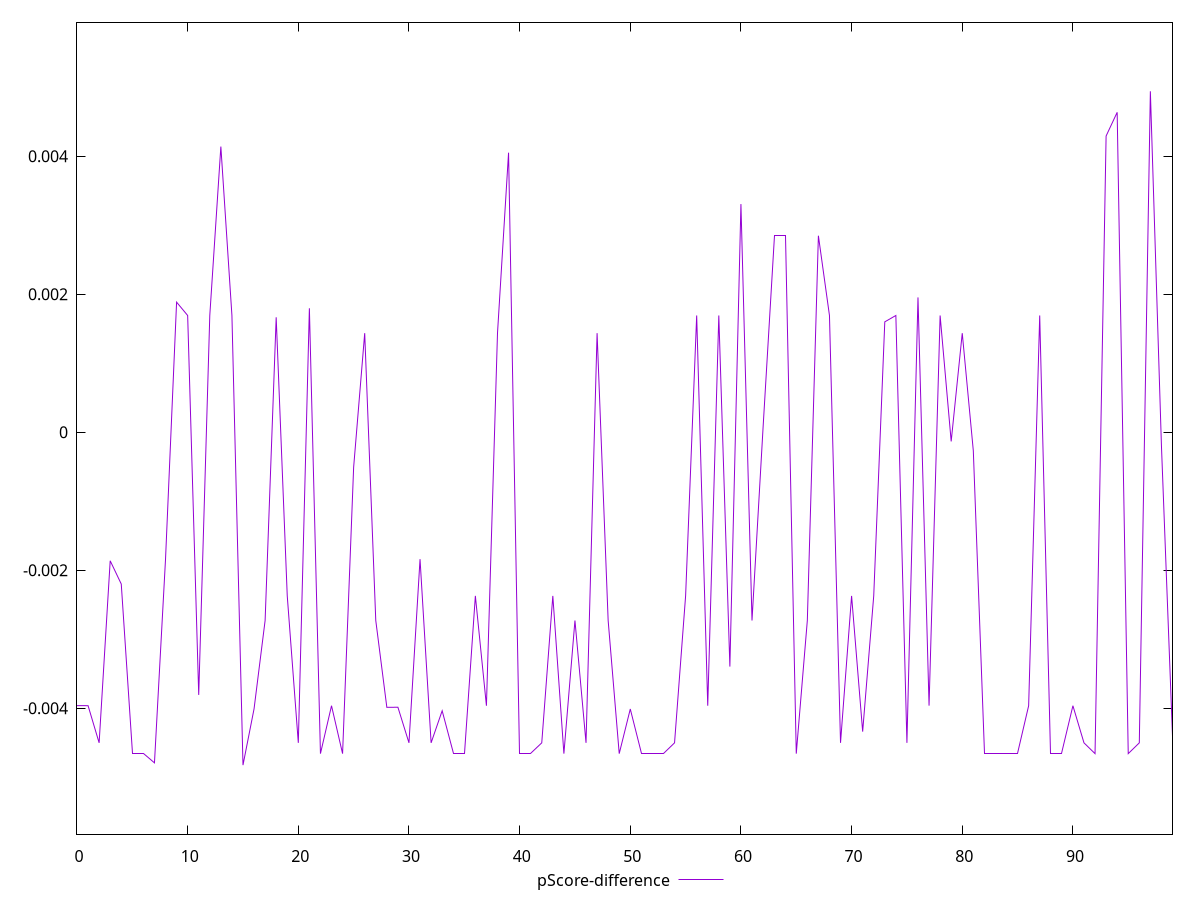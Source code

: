 reset

$pScoreDifference <<EOF
0 -0.003962637290220108
1 -0.0039632193929136
2 -0.004501804310517166
3 -0.0018635758366742916
4 -0.002200343225380652
5 -0.004658299055735227
6 -0.004658299055735227
7 -0.004791746307863415
8 -0.0018402122559053602
9 0.001884329963966036
10 0.0016909743048152404
11 -0.0038073889852648923
12 0.0016909743048152404
13 0.00413872353056512
14 0.0016909743048152404
15 -0.004824703517372955
16 -0.0040095427263871965
17 -0.0027289667531306128
18 0.0016647210553605296
19 -0.0023720976303206465
20 -0.004501804310517166
21 0.0017959756539759342
22 -0.004658299055735227
23 -0.003964150624280674
24 -0.004658299055735227
25 -0.0005084420404396495
26 0.0014349555156591975
27 -0.0027289667531306128
28 -0.003987262439683661
29 -0.0039857557031897
30 -0.004501804310517166
31 -0.0018402122559053602
32 -0.004501804310517166
33 -0.004036974007806107
34 -0.004658299055735227
35 -0.004658299055735227
36 -0.0023720976303206465
37 -0.003964150624280674
38 0.0014349555156591975
39 0.004050351827824317
40 -0.004658299055735227
41 -0.004658299055735227
42 -0.004501804310517166
43 -0.0023720976303206465
44 -0.004658299055735227
45 -0.0027289667531306128
46 -0.004501804310517166
47 0.0014349555156591975
48 -0.0027289667531306128
49 -0.004658299055735227
50 -0.004011619468976704
51 -0.004658299055735227
52 -0.004658299055735227
53 -0.004658299055735227
54 -0.004501804310517166
55 -0.0023720976303206465
56 0.0016909743048152404
57 -0.003964150624280674
58 0.0016909743048152404
59 -0.0033971805210307737
60 0.0033059224797628017
61 -0.0027289667531306128
62 0.0000663511611117551
63 0.002846896622813122
64 0.002846896622813122
65 -0.004658299055735227
66 -0.0027289667531306128
67 0.002846896622813122
68 0.0016909743048152404
69 -0.004501804310517166
70 -0.0023720976303206465
71 -0.004338958186428368
72 -0.0023720976303206465
73 0.0015990828400147539
74 0.0016909743048152404
75 -0.004501804310517166
76 0.0019534426856701037
77 -0.0039632193929136
78 0.0016909743048152404
79 -0.0001341065434036226
80 0.0014349555156591975
81 -0.00026961339404474316
82 -0.004658299055735227
83 -0.004658299055735227
84 -0.004658299055735227
85 -0.004658299055735227
86 -0.003964150624280674
87 0.0016909743048152404
88 -0.004658299055735227
89 -0.004658299055735227
90 -0.003964150624280674
91 -0.004501804310517166
92 -0.004658299055735227
93 0.004291683623189619
94 0.004635131251730557
95 -0.004658299055735227
96 -0.004501804310517166
97 0.004939743917957373
98 -0.00019171150116470415
99 -0.004404017499953894
EOF

set key outside below
set xrange [0:99]
set yrange [-0.005824703517372955:0.005939743917957373]
set trange [-0.005824703517372955:0.005939743917957373]
set terminal svg size 640, 500 enhanced background rgb 'white'
set output "reports/report_00027_2021-02-24T12-40-31.850Z/cumulative-layout-shift/samples/astro/pScore-difference/values.svg"

plot $pScoreDifference title "pScore-difference" with line

reset

